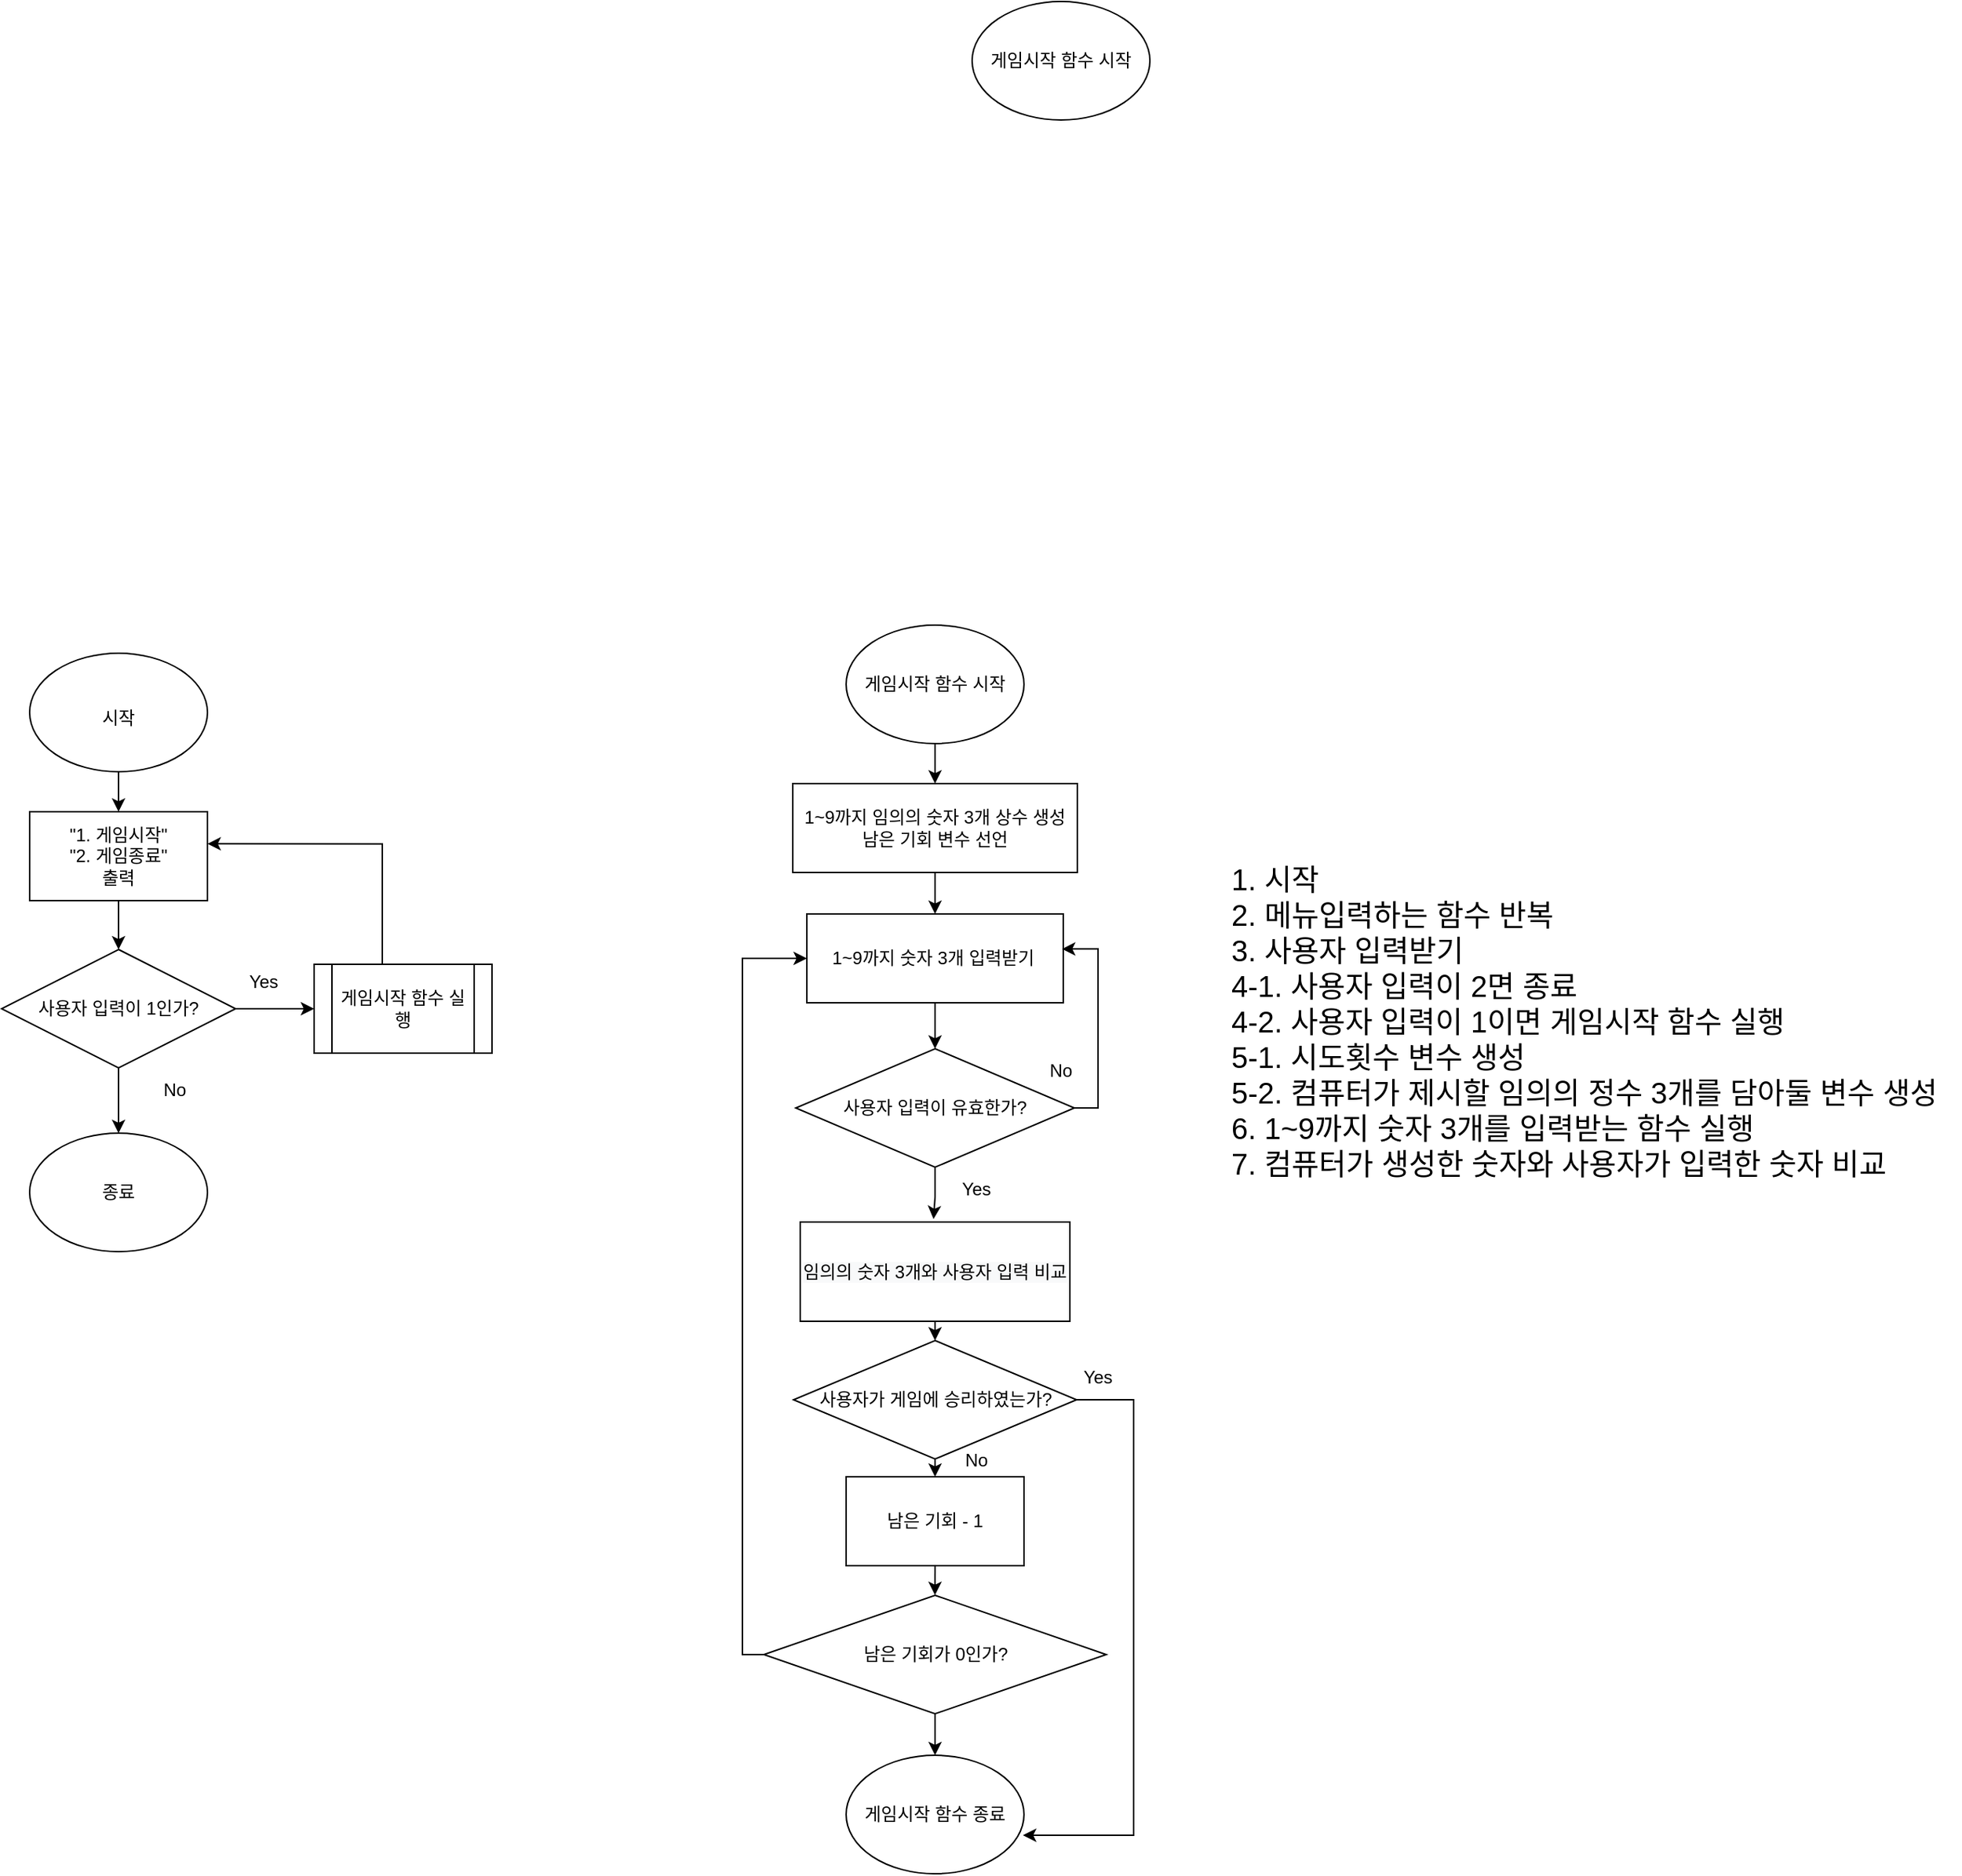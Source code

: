 <mxfile version="20.2.4" type="device"><diagram id="86Dib86OzvgkwFixdqs0" name="페이지-1"><mxGraphModel dx="818" dy="1679" grid="0" gridSize="10" guides="1" tooltips="1" connect="1" arrows="1" fold="1" page="1" pageScale="1" pageWidth="827" pageHeight="1169" background="none" math="0" shadow="0"><root><mxCell id="0"/><mxCell id="1" parent="0"/><mxCell id="1Q9yYsKGlVFD5Q29XNWq-8" value="게임시작 함수 시작" style="ellipse;whiteSpace=wrap;html=1;" vertex="1" parent="1"><mxGeometry x="720" y="-406" width="120" height="80" as="geometry"/></mxCell><mxCell id="1Q9yYsKGlVFD5Q29XNWq-15" value="&lt;h1 style=&quot;font-size: 30px;&quot;&gt;&lt;br&gt;&lt;/h1&gt;&lt;div style=&quot;font-size: 20px;&quot;&gt;1. 시작&lt;/div&gt;&lt;div style=&quot;font-size: 20px;&quot;&gt;2. 메뉴입력하는 함수 반복&lt;/div&gt;&lt;div style=&quot;font-size: 20px;&quot;&gt;3. 사용자 입력받기&lt;/div&gt;&lt;div style=&quot;font-size: 20px;&quot;&gt;4-1. 사용자 입력이 2면 종료&lt;/div&gt;&lt;div style=&quot;font-size: 20px;&quot;&gt;4-2. 사용자 입력이 1이면 게임시작 함수 실행&lt;/div&gt;&lt;div style=&quot;font-size: 20px;&quot;&gt;5-1. 시도횟수 변수 생성&lt;/div&gt;&lt;div style=&quot;font-size: 20px;&quot;&gt;5-2. 컴퓨터가 제시할 임의의 정수 3개를 담아둘 변수 생성&lt;/div&gt;&lt;div style=&quot;font-size: 20px;&quot;&gt;6. 1~9까지 숫자 3개를 입력받는 함수 실행&lt;/div&gt;&lt;div style=&quot;font-size: 20px;&quot;&gt;7. 컴퓨터가 생성한 숫자와 사용자가 입력한 숫자 비교&lt;/div&gt;&lt;div style=&quot;font-size: 20px;&quot;&gt;&lt;br&gt;&lt;/div&gt;" style="text;html=1;strokeColor=none;fillColor=none;spacing=5;spacingTop=-20;whiteSpace=wrap;overflow=hidden;rounded=0;" vertex="1" parent="1"><mxGeometry x="890" y="109" width="497" height="370" as="geometry"/></mxCell><mxCell id="1Q9yYsKGlVFD5Q29XNWq-21" value="" style="edgeStyle=orthogonalEdgeStyle;rounded=0;orthogonalLoop=1;jettySize=auto;html=1;fontSize=12;" edge="1" parent="1" source="1Q9yYsKGlVFD5Q29XNWq-16" target="1Q9yYsKGlVFD5Q29XNWq-20"><mxGeometry relative="1" as="geometry"/></mxCell><mxCell id="1Q9yYsKGlVFD5Q29XNWq-16" value="&lt;font style=&quot;font-size: 12px;&quot;&gt;시작&lt;/font&gt;" style="ellipse;whiteSpace=wrap;html=1;fontSize=20;" vertex="1" parent="1"><mxGeometry x="84" y="34" width="120" height="80" as="geometry"/></mxCell><mxCell id="1Q9yYsKGlVFD5Q29XNWq-32" style="edgeStyle=orthogonalEdgeStyle;rounded=0;orthogonalLoop=1;jettySize=auto;html=1;entryX=1;entryY=0.361;entryDx=0;entryDy=0;entryPerimeter=0;fontSize=12;" edge="1" parent="1" source="1Q9yYsKGlVFD5Q29XNWq-17" target="1Q9yYsKGlVFD5Q29XNWq-20"><mxGeometry relative="1" as="geometry"><Array as="points"><mxPoint x="322" y="163"/></Array></mxGeometry></mxCell><mxCell id="1Q9yYsKGlVFD5Q29XNWq-17" value="게임시작 함수 실행" style="shape=process;whiteSpace=wrap;html=1;backgroundOutline=1;fontSize=12;" vertex="1" parent="1"><mxGeometry x="276" y="244" width="120" height="60" as="geometry"/></mxCell><mxCell id="1Q9yYsKGlVFD5Q29XNWq-30" value="" style="edgeStyle=orthogonalEdgeStyle;rounded=0;orthogonalLoop=1;jettySize=auto;html=1;fontSize=12;" edge="1" parent="1" source="1Q9yYsKGlVFD5Q29XNWq-19" target="1Q9yYsKGlVFD5Q29XNWq-27"><mxGeometry relative="1" as="geometry"/></mxCell><mxCell id="1Q9yYsKGlVFD5Q29XNWq-31" value="" style="edgeStyle=orthogonalEdgeStyle;rounded=0;orthogonalLoop=1;jettySize=auto;html=1;fontSize=12;" edge="1" parent="1" source="1Q9yYsKGlVFD5Q29XNWq-19" target="1Q9yYsKGlVFD5Q29XNWq-17"><mxGeometry relative="1" as="geometry"/></mxCell><mxCell id="1Q9yYsKGlVFD5Q29XNWq-19" value="사용자 입력이 1인가?" style="rhombus;whiteSpace=wrap;html=1;fontSize=12;" vertex="1" parent="1"><mxGeometry x="65" y="234" width="158" height="80" as="geometry"/></mxCell><mxCell id="1Q9yYsKGlVFD5Q29XNWq-22" value="" style="edgeStyle=orthogonalEdgeStyle;rounded=0;orthogonalLoop=1;jettySize=auto;html=1;fontSize=12;" edge="1" parent="1" source="1Q9yYsKGlVFD5Q29XNWq-20" target="1Q9yYsKGlVFD5Q29XNWq-19"><mxGeometry relative="1" as="geometry"/></mxCell><mxCell id="1Q9yYsKGlVFD5Q29XNWq-20" value="&quot;1. 게임시작&quot;&lt;br&gt;&quot;2. 게임종료&quot;&lt;br&gt;출력" style="rounded=0;whiteSpace=wrap;html=1;fontSize=12;" vertex="1" parent="1"><mxGeometry x="84" y="141" width="120" height="60" as="geometry"/></mxCell><mxCell id="1Q9yYsKGlVFD5Q29XNWq-25" value="No" style="text;html=1;strokeColor=none;fillColor=none;align=center;verticalAlign=middle;whiteSpace=wrap;rounded=0;fontSize=12;" vertex="1" parent="1"><mxGeometry x="152" y="314" width="60" height="30" as="geometry"/></mxCell><mxCell id="1Q9yYsKGlVFD5Q29XNWq-27" value="종료" style="ellipse;whiteSpace=wrap;html=1;fontSize=12;" vertex="1" parent="1"><mxGeometry x="84" y="358" width="120" height="80" as="geometry"/></mxCell><mxCell id="1Q9yYsKGlVFD5Q29XNWq-43" style="edgeStyle=orthogonalEdgeStyle;rounded=0;orthogonalLoop=1;jettySize=auto;html=1;entryX=0.5;entryY=0;entryDx=0;entryDy=0;fontSize=12;" edge="1" parent="1" source="1Q9yYsKGlVFD5Q29XNWq-33" target="1Q9yYsKGlVFD5Q29XNWq-34"><mxGeometry relative="1" as="geometry"/></mxCell><mxCell id="1Q9yYsKGlVFD5Q29XNWq-33" value="게임시작 함수 시작" style="ellipse;whiteSpace=wrap;html=1;fontSize=12;" vertex="1" parent="1"><mxGeometry x="635" y="15" width="120" height="80" as="geometry"/></mxCell><mxCell id="1Q9yYsKGlVFD5Q29XNWq-44" style="edgeStyle=orthogonalEdgeStyle;rounded=0;orthogonalLoop=1;jettySize=auto;html=1;entryX=0.5;entryY=0;entryDx=0;entryDy=0;fontSize=12;" edge="1" parent="1" source="1Q9yYsKGlVFD5Q29XNWq-34" target="1Q9yYsKGlVFD5Q29XNWq-35"><mxGeometry relative="1" as="geometry"/></mxCell><mxCell id="1Q9yYsKGlVFD5Q29XNWq-34" value="1~9까지 임의의 숫자 3개 상수 생성&lt;br&gt;남은 기회 변수 선언" style="rounded=0;whiteSpace=wrap;html=1;fontSize=12;" vertex="1" parent="1"><mxGeometry x="599" y="122" width="192" height="60" as="geometry"/></mxCell><mxCell id="1Q9yYsKGlVFD5Q29XNWq-39" value="" style="edgeStyle=orthogonalEdgeStyle;rounded=0;orthogonalLoop=1;jettySize=auto;html=1;fontSize=12;" edge="1" parent="1" source="1Q9yYsKGlVFD5Q29XNWq-35" target="1Q9yYsKGlVFD5Q29XNWq-37"><mxGeometry relative="1" as="geometry"/></mxCell><mxCell id="1Q9yYsKGlVFD5Q29XNWq-35" value="1~9까지 숫자 3개 입력받기&amp;nbsp;" style="rounded=0;whiteSpace=wrap;html=1;fontSize=12;" vertex="1" parent="1"><mxGeometry x="608.5" y="210" width="173" height="60" as="geometry"/></mxCell><mxCell id="1Q9yYsKGlVFD5Q29XNWq-38" style="edgeStyle=orthogonalEdgeStyle;rounded=0;orthogonalLoop=1;jettySize=auto;html=1;entryX=0.995;entryY=0.394;entryDx=0;entryDy=0;entryPerimeter=0;fontSize=12;" edge="1" parent="1" source="1Q9yYsKGlVFD5Q29XNWq-37" target="1Q9yYsKGlVFD5Q29XNWq-35"><mxGeometry relative="1" as="geometry"><Array as="points"><mxPoint x="805" y="341"/><mxPoint x="805" y="233"/></Array></mxGeometry></mxCell><mxCell id="1Q9yYsKGlVFD5Q29XNWq-51" value="" style="edgeStyle=orthogonalEdgeStyle;rounded=0;orthogonalLoop=1;jettySize=auto;html=1;fontSize=12;" edge="1" parent="1" source="1Q9yYsKGlVFD5Q29XNWq-37"><mxGeometry relative="1" as="geometry"><mxPoint x="693.966" y="416.012" as="targetPoint"/></mxGeometry></mxCell><mxCell id="1Q9yYsKGlVFD5Q29XNWq-37" value="사용자 입력이 유효한가?" style="rhombus;whiteSpace=wrap;html=1;fontSize=12;" vertex="1" parent="1"><mxGeometry x="601" y="301" width="188" height="80" as="geometry"/></mxCell><mxCell id="1Q9yYsKGlVFD5Q29XNWq-40" value="No" style="text;html=1;strokeColor=none;fillColor=none;align=center;verticalAlign=middle;whiteSpace=wrap;rounded=0;fontSize=12;" vertex="1" parent="1"><mxGeometry x="750" y="301" width="60" height="30" as="geometry"/></mxCell><mxCell id="1Q9yYsKGlVFD5Q29XNWq-60" style="edgeStyle=orthogonalEdgeStyle;rounded=0;orthogonalLoop=1;jettySize=auto;html=1;exitX=0.5;exitY=1;exitDx=0;exitDy=0;fontSize=12;" edge="1" parent="1" source="1Q9yYsKGlVFD5Q29XNWq-48"><mxGeometry relative="1" as="geometry"><mxPoint x="694.948" y="669.862" as="targetPoint"/></mxGeometry></mxCell><mxCell id="1Q9yYsKGlVFD5Q29XNWq-48" value="남은 기회 - 1" style="rounded=0;whiteSpace=wrap;html=1;fontSize=12;" vertex="1" parent="1"><mxGeometry x="635" y="590" width="120" height="60" as="geometry"/></mxCell><mxCell id="1Q9yYsKGlVFD5Q29XNWq-55" value="Yes" style="text;html=1;strokeColor=none;fillColor=none;align=center;verticalAlign=middle;whiteSpace=wrap;rounded=0;fontSize=12;" vertex="1" parent="1"><mxGeometry x="693" y="381" width="60" height="30" as="geometry"/></mxCell><mxCell id="1Q9yYsKGlVFD5Q29XNWq-56" value="Yes" style="text;html=1;strokeColor=none;fillColor=none;align=center;verticalAlign=middle;whiteSpace=wrap;rounded=0;fontSize=12;" vertex="1" parent="1"><mxGeometry x="212" y="241" width="60" height="30" as="geometry"/></mxCell><mxCell id="1Q9yYsKGlVFD5Q29XNWq-62" value="" style="edgeStyle=orthogonalEdgeStyle;rounded=0;orthogonalLoop=1;jettySize=auto;html=1;fontSize=12;" edge="1" parent="1" source="1Q9yYsKGlVFD5Q29XNWq-57" target="1Q9yYsKGlVFD5Q29XNWq-61"><mxGeometry relative="1" as="geometry"/></mxCell><mxCell id="1Q9yYsKGlVFD5Q29XNWq-63" style="edgeStyle=orthogonalEdgeStyle;rounded=0;orthogonalLoop=1;jettySize=auto;html=1;entryX=0;entryY=0.5;entryDx=0;entryDy=0;fontSize=12;" edge="1" parent="1" source="1Q9yYsKGlVFD5Q29XNWq-57" target="1Q9yYsKGlVFD5Q29XNWq-35"><mxGeometry relative="1" as="geometry"><Array as="points"><mxPoint x="565" y="710"/><mxPoint x="565" y="240"/></Array></mxGeometry></mxCell><mxCell id="1Q9yYsKGlVFD5Q29XNWq-57" value="남은 기회가 0인가?" style="rhombus;whiteSpace=wrap;html=1;fontSize=12;" vertex="1" parent="1"><mxGeometry x="579.5" y="670" width="231" height="80" as="geometry"/></mxCell><mxCell id="1Q9yYsKGlVFD5Q29XNWq-61" value="게임시작 함수 종료" style="ellipse;whiteSpace=wrap;html=1;fontSize=12;" vertex="1" parent="1"><mxGeometry x="635" y="778" width="120" height="80" as="geometry"/></mxCell><mxCell id="1Q9yYsKGlVFD5Q29XNWq-69" style="edgeStyle=orthogonalEdgeStyle;rounded=0;orthogonalLoop=1;jettySize=auto;html=1;exitX=0.5;exitY=1;exitDx=0;exitDy=0;entryX=0.5;entryY=0;entryDx=0;entryDy=0;fontSize=12;" edge="1" parent="1" source="1Q9yYsKGlVFD5Q29XNWq-65" target="1Q9yYsKGlVFD5Q29XNWq-66"><mxGeometry relative="1" as="geometry"/></mxCell><mxCell id="1Q9yYsKGlVFD5Q29XNWq-65" value="&lt;meta charset=&quot;utf-8&quot;&gt;&lt;span style=&quot;color: rgb(0, 0, 0); font-family: Helvetica; font-size: 12px; font-style: normal; font-variant-ligatures: normal; font-variant-caps: normal; font-weight: 400; letter-spacing: normal; orphans: 2; text-align: center; text-indent: 0px; text-transform: none; widows: 2; word-spacing: 0px; -webkit-text-stroke-width: 0px; background-color: rgb(248, 249, 250); text-decoration-thickness: initial; text-decoration-style: initial; text-decoration-color: initial; float: none; display: inline !important;&quot;&gt;임의의 숫자 3개와 사용자 입력 비교&lt;/span&gt;" style="rounded=0;whiteSpace=wrap;html=1;fontSize=12;" vertex="1" parent="1"><mxGeometry x="604" y="418" width="182" height="67" as="geometry"/></mxCell><mxCell id="1Q9yYsKGlVFD5Q29XNWq-67" style="edgeStyle=orthogonalEdgeStyle;rounded=0;orthogonalLoop=1;jettySize=auto;html=1;exitX=1;exitY=0.5;exitDx=0;exitDy=0;entryX=0.994;entryY=0.675;entryDx=0;entryDy=0;entryPerimeter=0;fontSize=12;" edge="1" parent="1" source="1Q9yYsKGlVFD5Q29XNWq-66" target="1Q9yYsKGlVFD5Q29XNWq-61"><mxGeometry relative="1" as="geometry"><Array as="points"><mxPoint x="829" y="538"/><mxPoint x="829" y="832"/></Array></mxGeometry></mxCell><mxCell id="1Q9yYsKGlVFD5Q29XNWq-68" style="edgeStyle=orthogonalEdgeStyle;rounded=0;orthogonalLoop=1;jettySize=auto;html=1;exitX=0.5;exitY=1;exitDx=0;exitDy=0;entryX=0.5;entryY=0;entryDx=0;entryDy=0;fontSize=12;" edge="1" parent="1" source="1Q9yYsKGlVFD5Q29XNWq-66" target="1Q9yYsKGlVFD5Q29XNWq-48"><mxGeometry relative="1" as="geometry"/></mxCell><mxCell id="1Q9yYsKGlVFD5Q29XNWq-66" value="사용자가 게임에 승리하였는가?" style="rhombus;whiteSpace=wrap;html=1;fontSize=12;" vertex="1" parent="1"><mxGeometry x="599.5" y="498" width="191" height="80" as="geometry"/></mxCell><mxCell id="1Q9yYsKGlVFD5Q29XNWq-70" value="Yes" style="text;html=1;strokeColor=none;fillColor=none;align=center;verticalAlign=middle;whiteSpace=wrap;rounded=0;fontSize=12;" vertex="1" parent="1"><mxGeometry x="775" y="508" width="60" height="30" as="geometry"/></mxCell><mxCell id="1Q9yYsKGlVFD5Q29XNWq-71" value="No" style="text;html=1;strokeColor=none;fillColor=none;align=center;verticalAlign=middle;whiteSpace=wrap;rounded=0;fontSize=12;" vertex="1" parent="1"><mxGeometry x="693" y="564" width="60" height="30" as="geometry"/></mxCell></root></mxGraphModel></diagram></mxfile>
